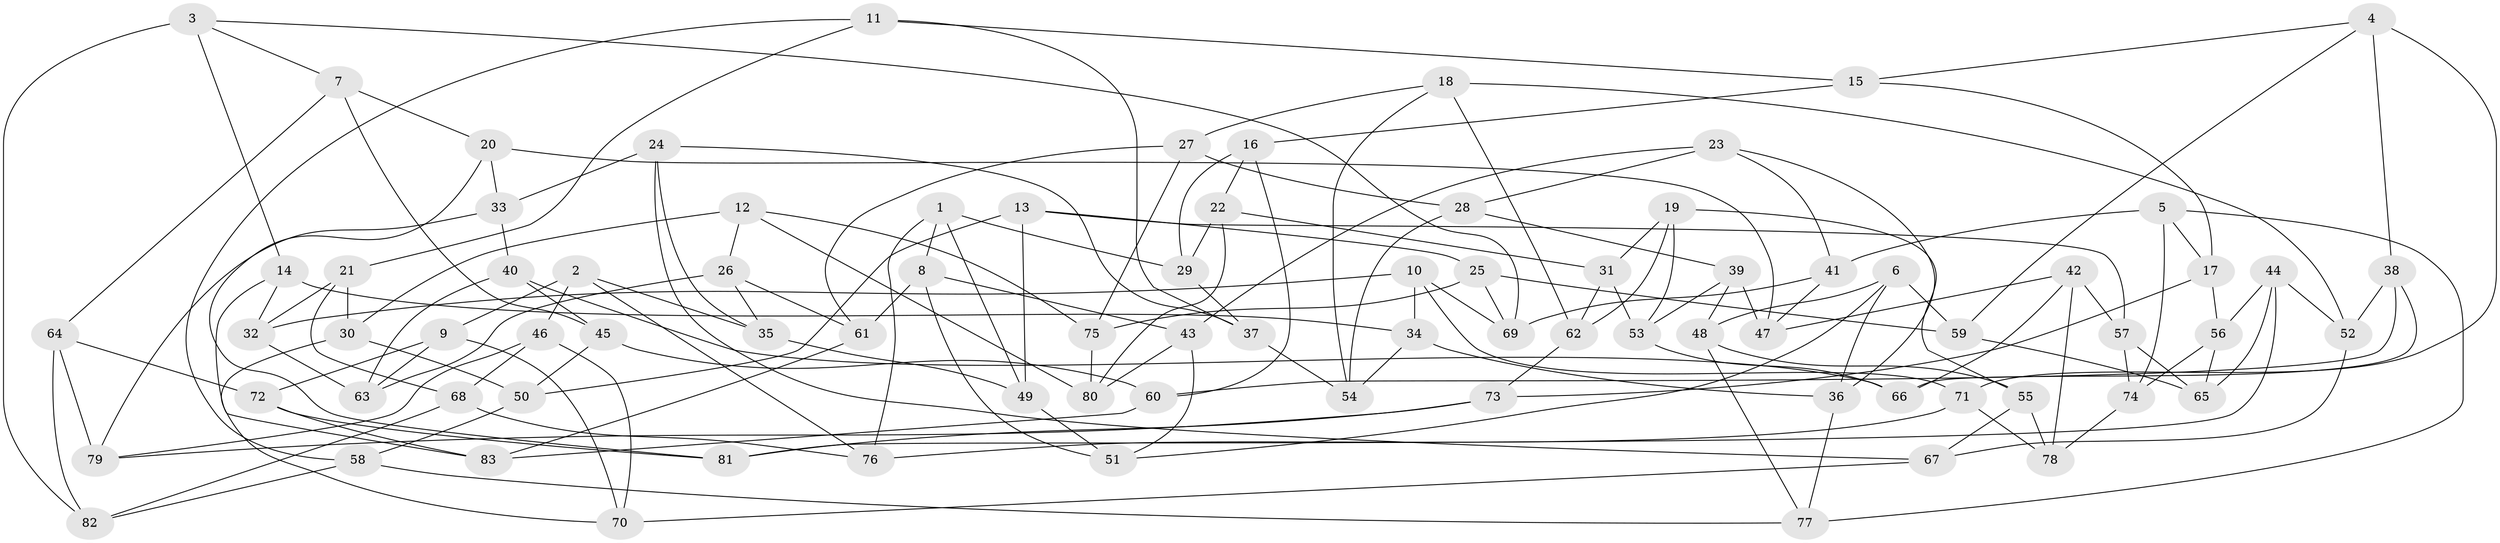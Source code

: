 // coarse degree distribution, {5: 0.16326530612244897, 3: 0.14285714285714285, 4: 0.5510204081632653, 9: 0.02040816326530612, 8: 0.061224489795918366, 2: 0.02040816326530612, 10: 0.02040816326530612, 12: 0.02040816326530612}
// Generated by graph-tools (version 1.1) at 2025/03/03/04/25 22:03:50]
// undirected, 83 vertices, 166 edges
graph export_dot {
graph [start="1"]
  node [color=gray90,style=filled];
  1;
  2;
  3;
  4;
  5;
  6;
  7;
  8;
  9;
  10;
  11;
  12;
  13;
  14;
  15;
  16;
  17;
  18;
  19;
  20;
  21;
  22;
  23;
  24;
  25;
  26;
  27;
  28;
  29;
  30;
  31;
  32;
  33;
  34;
  35;
  36;
  37;
  38;
  39;
  40;
  41;
  42;
  43;
  44;
  45;
  46;
  47;
  48;
  49;
  50;
  51;
  52;
  53;
  54;
  55;
  56;
  57;
  58;
  59;
  60;
  61;
  62;
  63;
  64;
  65;
  66;
  67;
  68;
  69;
  70;
  71;
  72;
  73;
  74;
  75;
  76;
  77;
  78;
  79;
  80;
  81;
  82;
  83;
  1 -- 49;
  1 -- 76;
  1 -- 8;
  1 -- 29;
  2 -- 35;
  2 -- 46;
  2 -- 9;
  2 -- 76;
  3 -- 82;
  3 -- 69;
  3 -- 14;
  3 -- 7;
  4 -- 15;
  4 -- 71;
  4 -- 59;
  4 -- 38;
  5 -- 17;
  5 -- 77;
  5 -- 41;
  5 -- 74;
  6 -- 36;
  6 -- 51;
  6 -- 59;
  6 -- 48;
  7 -- 45;
  7 -- 64;
  7 -- 20;
  8 -- 61;
  8 -- 51;
  8 -- 43;
  9 -- 72;
  9 -- 63;
  9 -- 70;
  10 -- 69;
  10 -- 71;
  10 -- 32;
  10 -- 34;
  11 -- 15;
  11 -- 37;
  11 -- 21;
  11 -- 58;
  12 -- 30;
  12 -- 80;
  12 -- 26;
  12 -- 75;
  13 -- 50;
  13 -- 49;
  13 -- 57;
  13 -- 25;
  14 -- 32;
  14 -- 34;
  14 -- 83;
  15 -- 17;
  15 -- 16;
  16 -- 29;
  16 -- 22;
  16 -- 60;
  17 -- 73;
  17 -- 56;
  18 -- 27;
  18 -- 62;
  18 -- 52;
  18 -- 54;
  19 -- 55;
  19 -- 31;
  19 -- 62;
  19 -- 53;
  20 -- 33;
  20 -- 47;
  20 -- 81;
  21 -- 32;
  21 -- 68;
  21 -- 30;
  22 -- 31;
  22 -- 29;
  22 -- 80;
  23 -- 43;
  23 -- 28;
  23 -- 36;
  23 -- 41;
  24 -- 35;
  24 -- 37;
  24 -- 33;
  24 -- 67;
  25 -- 75;
  25 -- 69;
  25 -- 59;
  26 -- 63;
  26 -- 35;
  26 -- 61;
  27 -- 28;
  27 -- 75;
  27 -- 61;
  28 -- 54;
  28 -- 39;
  29 -- 37;
  30 -- 70;
  30 -- 50;
  31 -- 62;
  31 -- 53;
  32 -- 63;
  33 -- 79;
  33 -- 40;
  34 -- 36;
  34 -- 54;
  35 -- 49;
  36 -- 77;
  37 -- 54;
  38 -- 60;
  38 -- 52;
  38 -- 66;
  39 -- 47;
  39 -- 53;
  39 -- 48;
  40 -- 45;
  40 -- 63;
  40 -- 66;
  41 -- 69;
  41 -- 47;
  42 -- 78;
  42 -- 66;
  42 -- 57;
  42 -- 47;
  43 -- 80;
  43 -- 51;
  44 -- 56;
  44 -- 52;
  44 -- 65;
  44 -- 81;
  45 -- 60;
  45 -- 50;
  46 -- 70;
  46 -- 79;
  46 -- 68;
  48 -- 55;
  48 -- 77;
  49 -- 51;
  50 -- 58;
  52 -- 67;
  53 -- 66;
  55 -- 78;
  55 -- 67;
  56 -- 74;
  56 -- 65;
  57 -- 65;
  57 -- 74;
  58 -- 82;
  58 -- 77;
  59 -- 65;
  60 -- 83;
  61 -- 83;
  62 -- 73;
  64 -- 82;
  64 -- 72;
  64 -- 79;
  67 -- 70;
  68 -- 76;
  68 -- 82;
  71 -- 78;
  71 -- 76;
  72 -- 83;
  72 -- 81;
  73 -- 81;
  73 -- 79;
  74 -- 78;
  75 -- 80;
}
